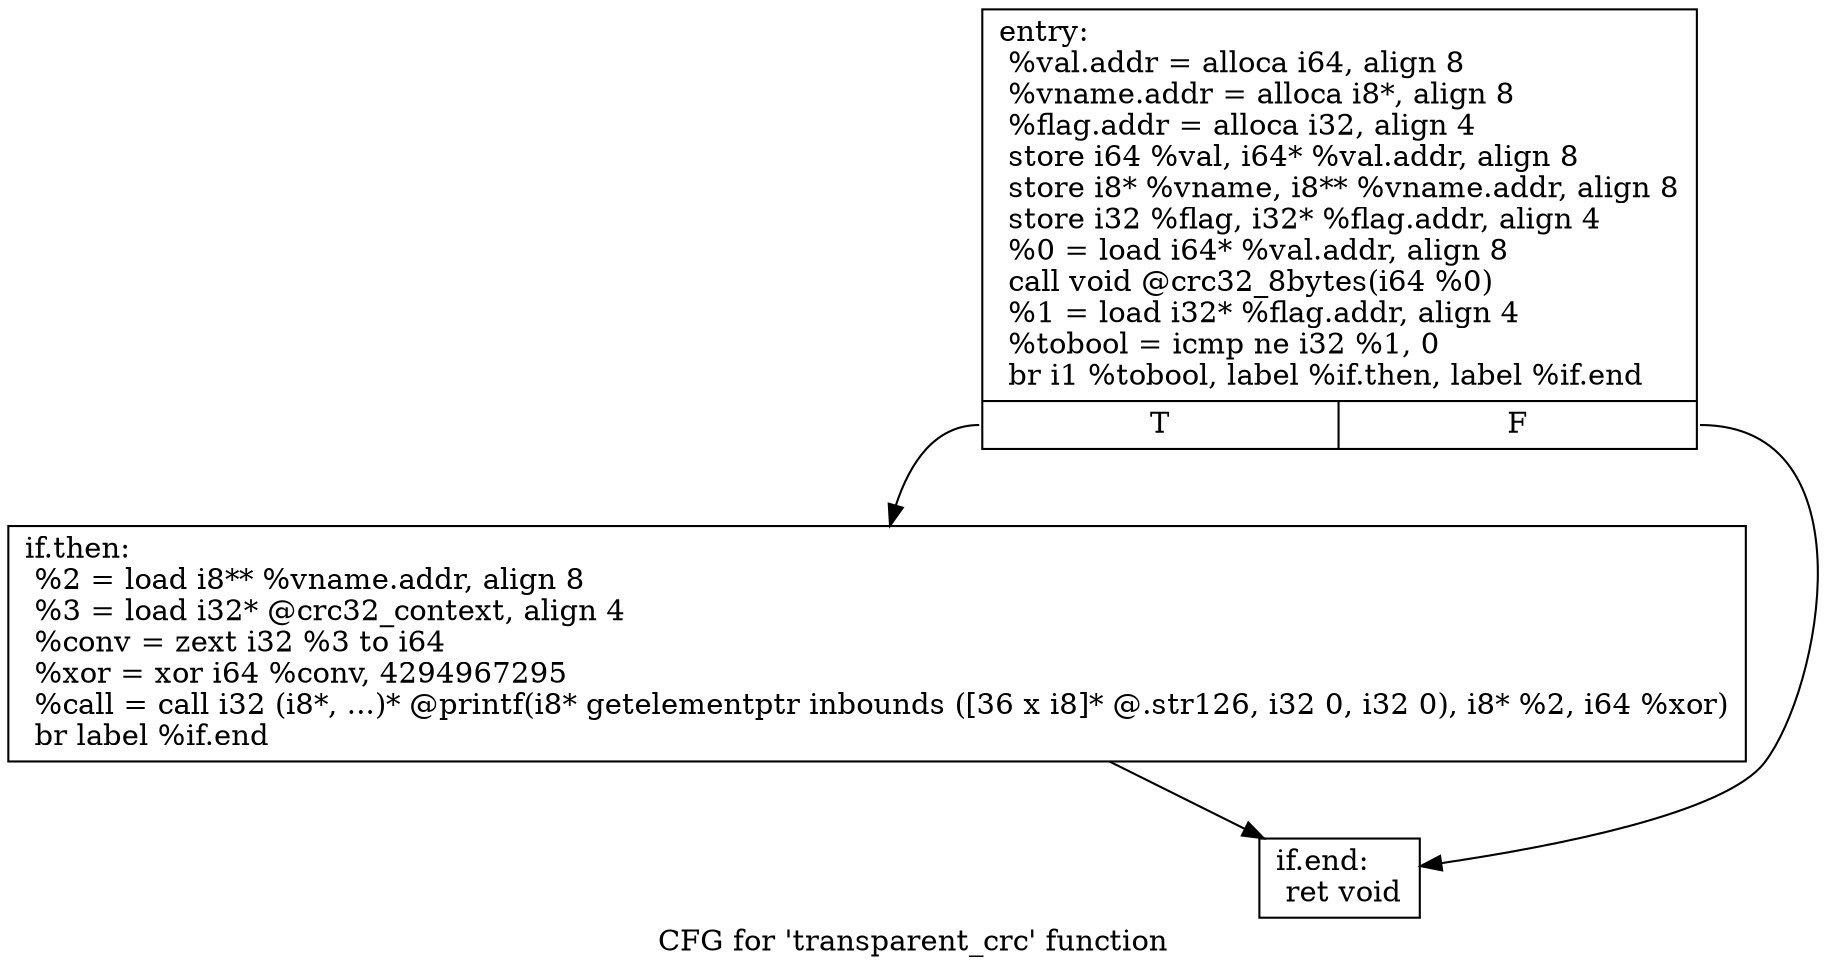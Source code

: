 digraph "CFG for 'transparent_crc' function" {
	label="CFG for 'transparent_crc' function";

	Node0x2ff76c0 [shape=record,label="{entry:\l  %val.addr = alloca i64, align 8\l  %vname.addr = alloca i8*, align 8\l  %flag.addr = alloca i32, align 4\l  store i64 %val, i64* %val.addr, align 8\l  store i8* %vname, i8** %vname.addr, align 8\l  store i32 %flag, i32* %flag.addr, align 4\l  %0 = load i64* %val.addr, align 8\l  call void @crc32_8bytes(i64 %0)\l  %1 = load i32* %flag.addr, align 4\l  %tobool = icmp ne i32 %1, 0\l  br i1 %tobool, label %if.then, label %if.end\l|{<s0>T|<s1>F}}"];
	Node0x2ff76c0:s0 -> Node0x2ff7720;
	Node0x2ff76c0:s1 -> Node0x2ff7780;
	Node0x2ff7720 [shape=record,label="{if.then:                                          \l  %2 = load i8** %vname.addr, align 8\l  %3 = load i32* @crc32_context, align 4\l  %conv = zext i32 %3 to i64\l  %xor = xor i64 %conv, 4294967295\l  %call = call i32 (i8*, ...)* @printf(i8* getelementptr inbounds ([36 x i8]* @.str126, i32 0, i32 0), i8* %2, i64 %xor)\l  br label %if.end\l}"];
	Node0x2ff7720 -> Node0x2ff7780;
	Node0x2ff7780 [shape=record,label="{if.end:                                           \l  ret void\l}"];
}
